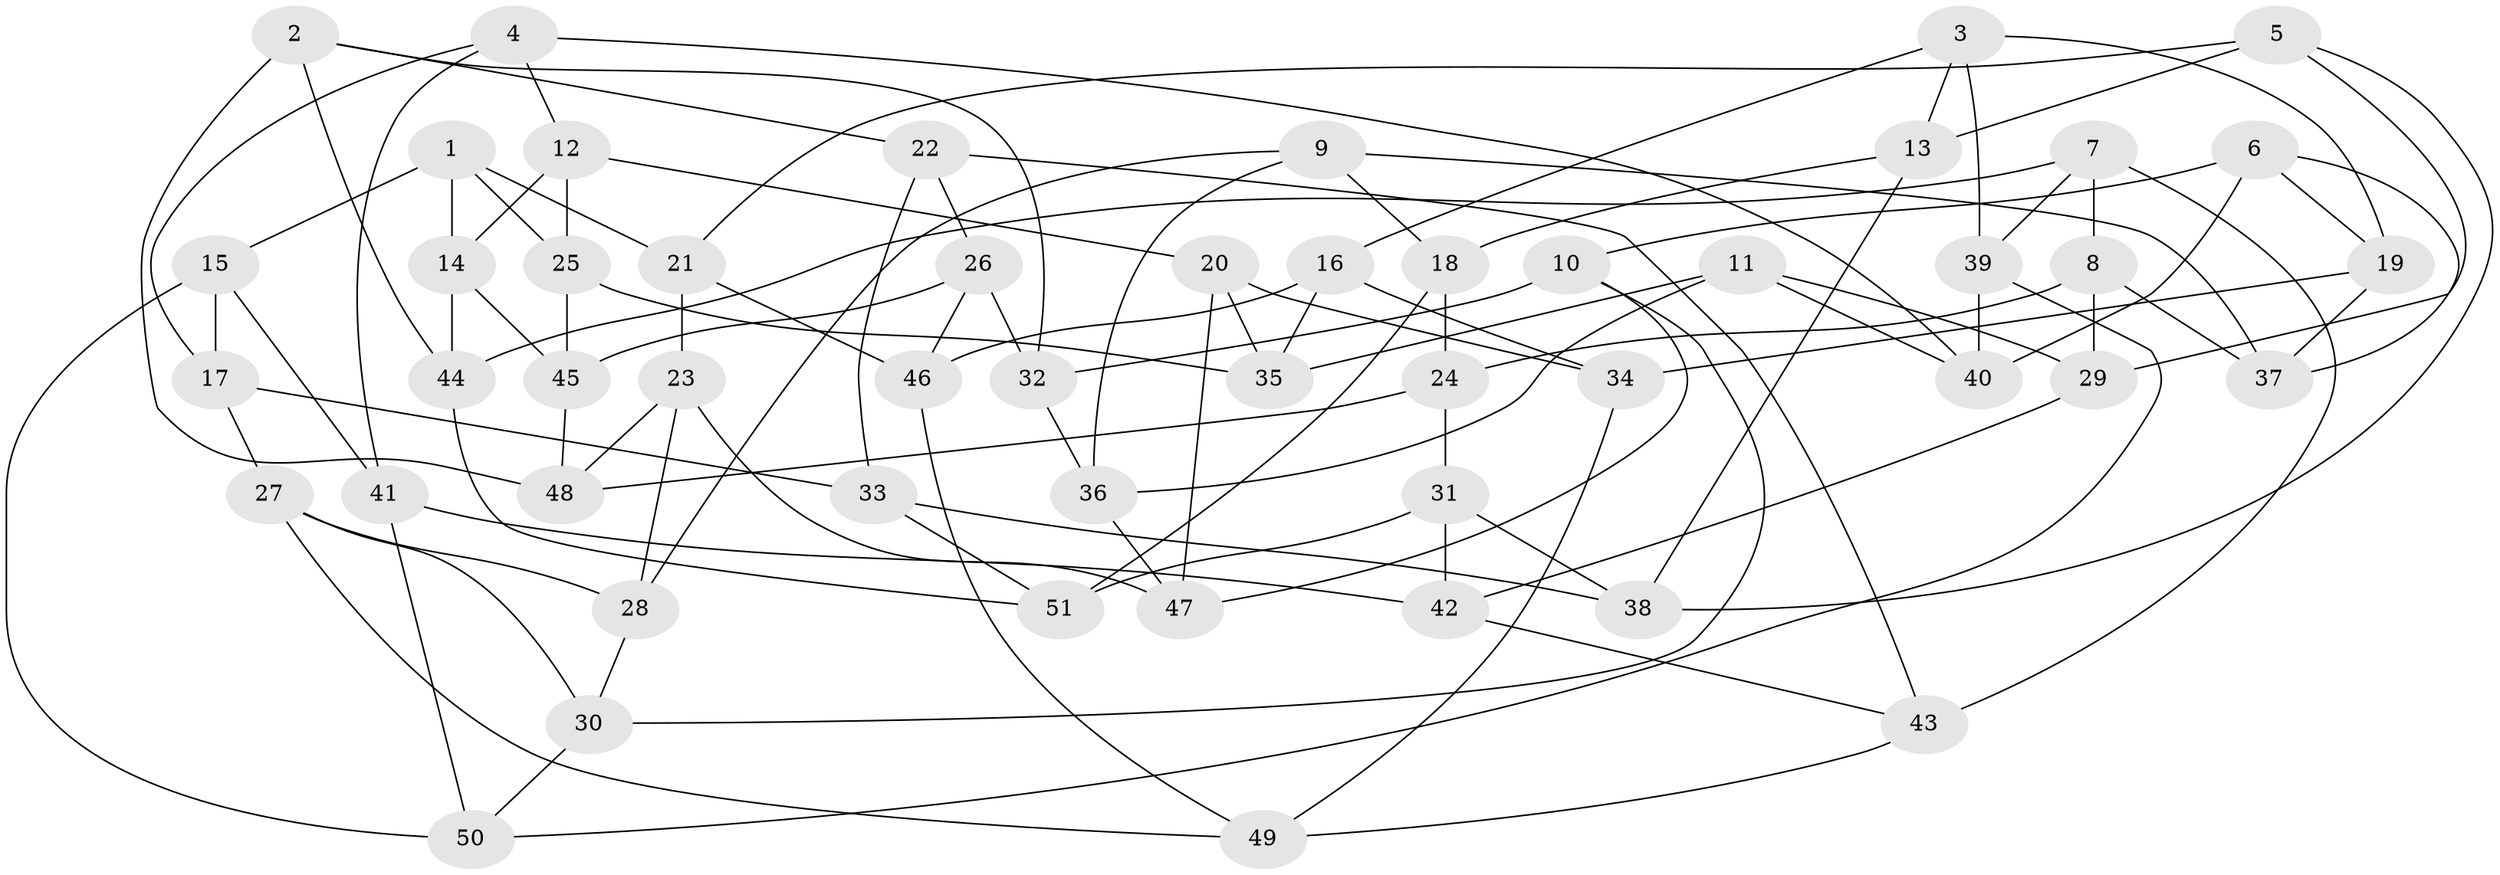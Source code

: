 // Generated by graph-tools (version 1.1) at 2025/11/02/27/25 16:11:46]
// undirected, 51 vertices, 102 edges
graph export_dot {
graph [start="1"]
  node [color=gray90,style=filled];
  1;
  2;
  3;
  4;
  5;
  6;
  7;
  8;
  9;
  10;
  11;
  12;
  13;
  14;
  15;
  16;
  17;
  18;
  19;
  20;
  21;
  22;
  23;
  24;
  25;
  26;
  27;
  28;
  29;
  30;
  31;
  32;
  33;
  34;
  35;
  36;
  37;
  38;
  39;
  40;
  41;
  42;
  43;
  44;
  45;
  46;
  47;
  48;
  49;
  50;
  51;
  1 -- 14;
  1 -- 15;
  1 -- 25;
  1 -- 21;
  2 -- 32;
  2 -- 44;
  2 -- 22;
  2 -- 48;
  3 -- 19;
  3 -- 39;
  3 -- 13;
  3 -- 16;
  4 -- 40;
  4 -- 41;
  4 -- 17;
  4 -- 12;
  5 -- 21;
  5 -- 29;
  5 -- 38;
  5 -- 13;
  6 -- 10;
  6 -- 40;
  6 -- 19;
  6 -- 37;
  7 -- 44;
  7 -- 39;
  7 -- 8;
  7 -- 43;
  8 -- 37;
  8 -- 24;
  8 -- 29;
  9 -- 28;
  9 -- 36;
  9 -- 18;
  9 -- 37;
  10 -- 32;
  10 -- 30;
  10 -- 47;
  11 -- 35;
  11 -- 29;
  11 -- 40;
  11 -- 36;
  12 -- 14;
  12 -- 20;
  12 -- 25;
  13 -- 18;
  13 -- 38;
  14 -- 45;
  14 -- 44;
  15 -- 17;
  15 -- 50;
  15 -- 41;
  16 -- 34;
  16 -- 46;
  16 -- 35;
  17 -- 33;
  17 -- 27;
  18 -- 51;
  18 -- 24;
  19 -- 34;
  19 -- 37;
  20 -- 47;
  20 -- 34;
  20 -- 35;
  21 -- 23;
  21 -- 46;
  22 -- 26;
  22 -- 43;
  22 -- 33;
  23 -- 48;
  23 -- 47;
  23 -- 28;
  24 -- 48;
  24 -- 31;
  25 -- 45;
  25 -- 35;
  26 -- 32;
  26 -- 46;
  26 -- 45;
  27 -- 30;
  27 -- 49;
  27 -- 28;
  28 -- 30;
  29 -- 42;
  30 -- 50;
  31 -- 42;
  31 -- 51;
  31 -- 38;
  32 -- 36;
  33 -- 38;
  33 -- 51;
  34 -- 49;
  36 -- 47;
  39 -- 50;
  39 -- 40;
  41 -- 42;
  41 -- 50;
  42 -- 43;
  43 -- 49;
  44 -- 51;
  45 -- 48;
  46 -- 49;
}

